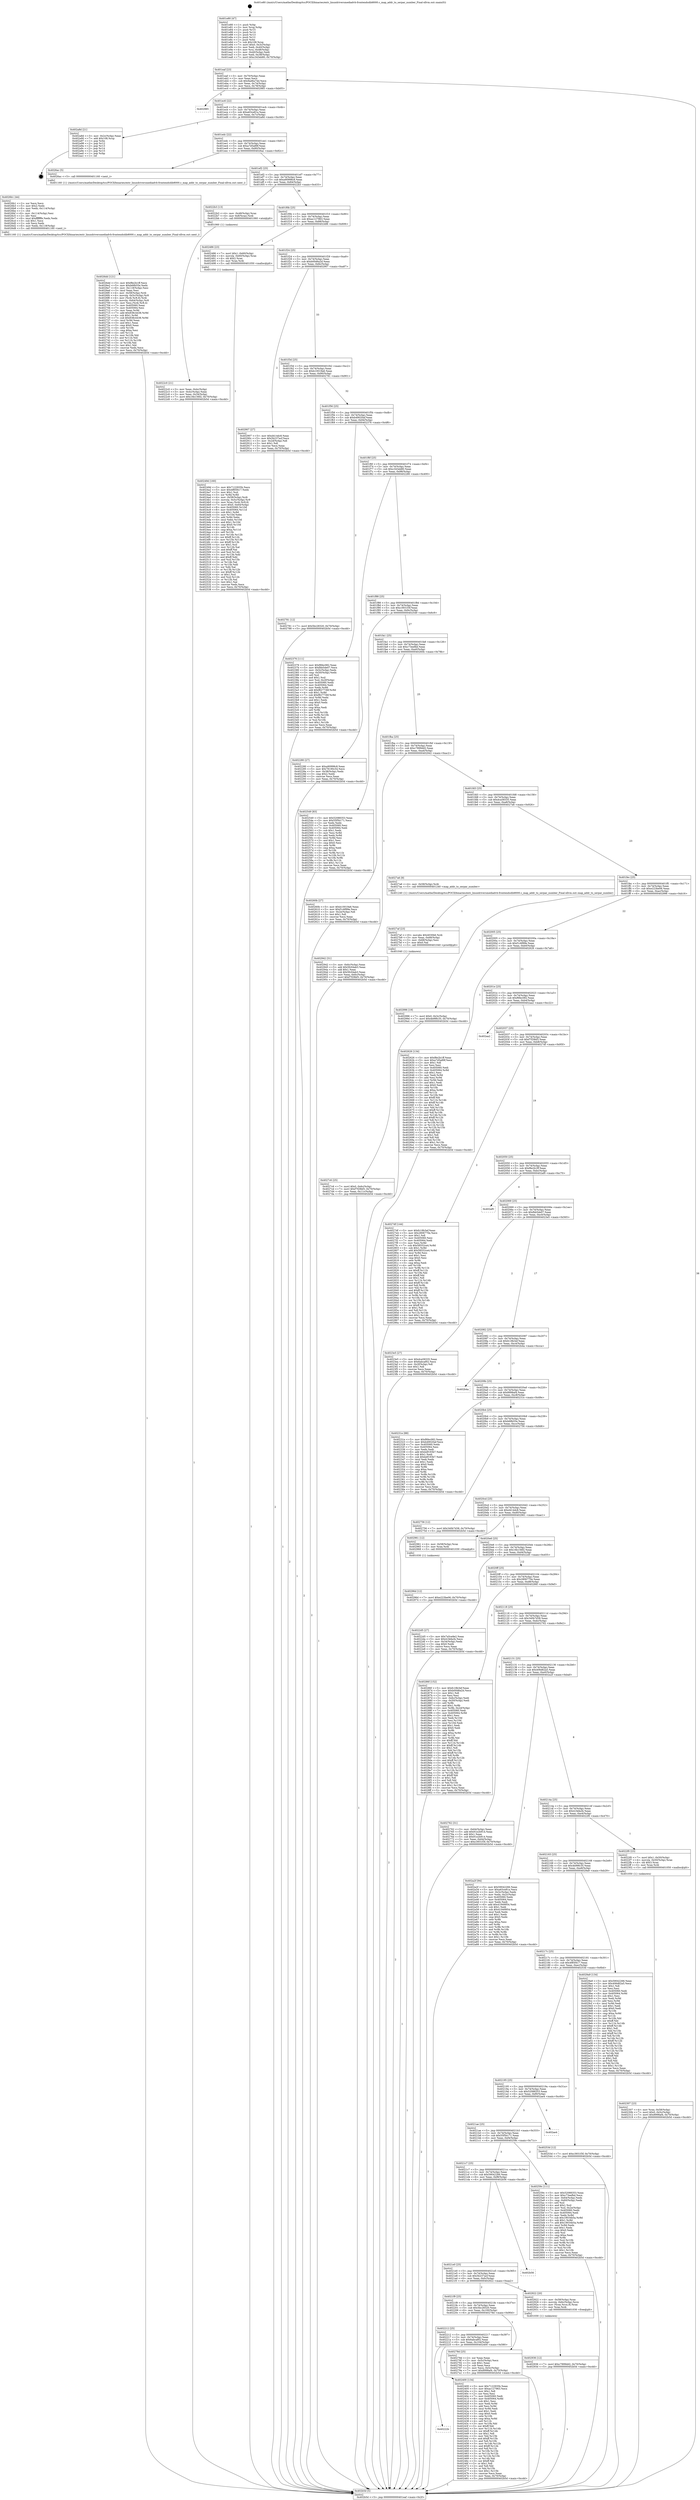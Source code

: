 digraph "0x401e80" {
  label = "0x401e80 (/mnt/c/Users/mathe/Desktop/tcc/POCII/binaries/extr_linuxdriversmediadvb-frontendsdib8000.c_map_addr_to_serpar_number_Final-ollvm.out::main(0))"
  labelloc = "t"
  node[shape=record]

  Entry [label="",width=0.3,height=0.3,shape=circle,fillcolor=black,style=filled]
  "0x401eaf" [label="{
     0x401eaf [23]\l
     | [instrs]\l
     &nbsp;&nbsp;0x401eaf \<+3\>: mov -0x70(%rbp),%eax\l
     &nbsp;&nbsp;0x401eb2 \<+2\>: mov %eax,%ecx\l
     &nbsp;&nbsp;0x401eb4 \<+6\>: sub $0x9ad6a74d,%ecx\l
     &nbsp;&nbsp;0x401eba \<+3\>: mov %eax,-0x74(%rbp)\l
     &nbsp;&nbsp;0x401ebd \<+3\>: mov %ecx,-0x78(%rbp)\l
     &nbsp;&nbsp;0x401ec0 \<+6\>: je 0000000000402985 \<main+0xb05\>\l
  }"]
  "0x402985" [label="{
     0x402985\l
  }", style=dashed]
  "0x401ec6" [label="{
     0x401ec6 [22]\l
     | [instrs]\l
     &nbsp;&nbsp;0x401ec6 \<+5\>: jmp 0000000000401ecb \<main+0x4b\>\l
     &nbsp;&nbsp;0x401ecb \<+3\>: mov -0x74(%rbp),%eax\l
     &nbsp;&nbsp;0x401ece \<+5\>: sub $0xa63ce81a,%eax\l
     &nbsp;&nbsp;0x401ed3 \<+3\>: mov %eax,-0x7c(%rbp)\l
     &nbsp;&nbsp;0x401ed6 \<+6\>: je 0000000000402a8d \<main+0xc0d\>\l
  }"]
  Exit [label="",width=0.3,height=0.3,shape=circle,fillcolor=black,style=filled,peripheries=2]
  "0x402a8d" [label="{
     0x402a8d [21]\l
     | [instrs]\l
     &nbsp;&nbsp;0x402a8d \<+3\>: mov -0x2c(%rbp),%eax\l
     &nbsp;&nbsp;0x402a90 \<+7\>: add $0x108,%rsp\l
     &nbsp;&nbsp;0x402a97 \<+1\>: pop %rbx\l
     &nbsp;&nbsp;0x402a98 \<+2\>: pop %r12\l
     &nbsp;&nbsp;0x402a9a \<+2\>: pop %r13\l
     &nbsp;&nbsp;0x402a9c \<+2\>: pop %r14\l
     &nbsp;&nbsp;0x402a9e \<+2\>: pop %r15\l
     &nbsp;&nbsp;0x402aa0 \<+1\>: pop %rbp\l
     &nbsp;&nbsp;0x402aa1 \<+1\>: ret\l
  }"]
  "0x401edc" [label="{
     0x401edc [22]\l
     | [instrs]\l
     &nbsp;&nbsp;0x401edc \<+5\>: jmp 0000000000401ee1 \<main+0x61\>\l
     &nbsp;&nbsp;0x401ee1 \<+3\>: mov -0x74(%rbp),%eax\l
     &nbsp;&nbsp;0x401ee4 \<+5\>: sub $0xa7d5a89f,%eax\l
     &nbsp;&nbsp;0x401ee9 \<+3\>: mov %eax,-0x80(%rbp)\l
     &nbsp;&nbsp;0x401eec \<+6\>: je 00000000004026ac \<main+0x82c\>\l
  }"]
  "0x40296d" [label="{
     0x40296d [12]\l
     | [instrs]\l
     &nbsp;&nbsp;0x40296d \<+7\>: movl $0xe223be06,-0x70(%rbp)\l
     &nbsp;&nbsp;0x402974 \<+5\>: jmp 0000000000402b5d \<main+0xcdd\>\l
  }"]
  "0x4026ac" [label="{
     0x4026ac [5]\l
     | [instrs]\l
     &nbsp;&nbsp;0x4026ac \<+5\>: call 0000000000401160 \<next_i\>\l
     | [calls]\l
     &nbsp;&nbsp;0x401160 \{1\} (/mnt/c/Users/mathe/Desktop/tcc/POCII/binaries/extr_linuxdriversmediadvb-frontendsdib8000.c_map_addr_to_serpar_number_Final-ollvm.out::next_i)\l
  }"]
  "0x401ef2" [label="{
     0x401ef2 [25]\l
     | [instrs]\l
     &nbsp;&nbsp;0x401ef2 \<+5\>: jmp 0000000000401ef7 \<main+0x77\>\l
     &nbsp;&nbsp;0x401ef7 \<+3\>: mov -0x74(%rbp),%eax\l
     &nbsp;&nbsp;0x401efa \<+5\>: sub $0xa90998c8,%eax\l
     &nbsp;&nbsp;0x401eff \<+6\>: mov %eax,-0x84(%rbp)\l
     &nbsp;&nbsp;0x401f05 \<+6\>: je 00000000004022b3 \<main+0x433\>\l
  }"]
  "0x402936" [label="{
     0x402936 [12]\l
     | [instrs]\l
     &nbsp;&nbsp;0x402936 \<+7\>: movl $0xc7899dd2,-0x70(%rbp)\l
     &nbsp;&nbsp;0x40293d \<+5\>: jmp 0000000000402b5d \<main+0xcdd\>\l
  }"]
  "0x4022b3" [label="{
     0x4022b3 [13]\l
     | [instrs]\l
     &nbsp;&nbsp;0x4022b3 \<+4\>: mov -0x48(%rbp),%rax\l
     &nbsp;&nbsp;0x4022b7 \<+4\>: mov 0x8(%rax),%rdi\l
     &nbsp;&nbsp;0x4022bb \<+5\>: call 0000000000401060 \<atoi@plt\>\l
     | [calls]\l
     &nbsp;&nbsp;0x401060 \{1\} (unknown)\l
  }"]
  "0x401f0b" [label="{
     0x401f0b [25]\l
     | [instrs]\l
     &nbsp;&nbsp;0x401f0b \<+5\>: jmp 0000000000401f10 \<main+0x90\>\l
     &nbsp;&nbsp;0x401f10 \<+3\>: mov -0x74(%rbp),%eax\l
     &nbsp;&nbsp;0x401f13 \<+5\>: sub $0xac127963,%eax\l
     &nbsp;&nbsp;0x401f18 \<+6\>: mov %eax,-0x88(%rbp)\l
     &nbsp;&nbsp;0x401f1e \<+6\>: je 0000000000402486 \<main+0x606\>\l
  }"]
  "0x4027c6" [label="{
     0x4027c6 [25]\l
     | [instrs]\l
     &nbsp;&nbsp;0x4027c6 \<+7\>: movl $0x0,-0x6c(%rbp)\l
     &nbsp;&nbsp;0x4027cd \<+7\>: movl $0xf7f29bf3,-0x70(%rbp)\l
     &nbsp;&nbsp;0x4027d4 \<+6\>: mov %eax,-0x11c(%rbp)\l
     &nbsp;&nbsp;0x4027da \<+5\>: jmp 0000000000402b5d \<main+0xcdd\>\l
  }"]
  "0x402486" [label="{
     0x402486 [23]\l
     | [instrs]\l
     &nbsp;&nbsp;0x402486 \<+7\>: movl $0x1,-0x60(%rbp)\l
     &nbsp;&nbsp;0x40248d \<+4\>: movslq -0x60(%rbp),%rax\l
     &nbsp;&nbsp;0x402491 \<+4\>: shl $0x2,%rax\l
     &nbsp;&nbsp;0x402495 \<+3\>: mov %rax,%rdi\l
     &nbsp;&nbsp;0x402498 \<+5\>: call 0000000000401050 \<malloc@plt\>\l
     | [calls]\l
     &nbsp;&nbsp;0x401050 \{1\} (unknown)\l
  }"]
  "0x401f24" [label="{
     0x401f24 [25]\l
     | [instrs]\l
     &nbsp;&nbsp;0x401f24 \<+5\>: jmp 0000000000401f29 \<main+0xa9\>\l
     &nbsp;&nbsp;0x401f29 \<+3\>: mov -0x74(%rbp),%eax\l
     &nbsp;&nbsp;0x401f2c \<+5\>: sub $0xb00d6a2d,%eax\l
     &nbsp;&nbsp;0x401f31 \<+6\>: mov %eax,-0x8c(%rbp)\l
     &nbsp;&nbsp;0x401f37 \<+6\>: je 0000000000402907 \<main+0xa87\>\l
  }"]
  "0x4027af" [label="{
     0x4027af [23]\l
     | [instrs]\l
     &nbsp;&nbsp;0x4027af \<+10\>: movabs $0x4030b6,%rdi\l
     &nbsp;&nbsp;0x4027b9 \<+3\>: mov %eax,-0x68(%rbp)\l
     &nbsp;&nbsp;0x4027bc \<+3\>: mov -0x68(%rbp),%esi\l
     &nbsp;&nbsp;0x4027bf \<+2\>: mov $0x0,%al\l
     &nbsp;&nbsp;0x4027c1 \<+5\>: call 0000000000401040 \<printf@plt\>\l
     | [calls]\l
     &nbsp;&nbsp;0x401040 \{1\} (unknown)\l
  }"]
  "0x402907" [label="{
     0x402907 [27]\l
     | [instrs]\l
     &nbsp;&nbsp;0x402907 \<+5\>: mov $0xd414dc8,%eax\l
     &nbsp;&nbsp;0x40290c \<+5\>: mov $0x5b237acf,%ecx\l
     &nbsp;&nbsp;0x402911 \<+3\>: mov -0x2d(%rbp),%dl\l
     &nbsp;&nbsp;0x402914 \<+3\>: test $0x1,%dl\l
     &nbsp;&nbsp;0x402917 \<+3\>: cmovne %ecx,%eax\l
     &nbsp;&nbsp;0x40291a \<+3\>: mov %eax,-0x70(%rbp)\l
     &nbsp;&nbsp;0x40291d \<+5\>: jmp 0000000000402b5d \<main+0xcdd\>\l
  }"]
  "0x401f3d" [label="{
     0x401f3d [25]\l
     | [instrs]\l
     &nbsp;&nbsp;0x401f3d \<+5\>: jmp 0000000000401f42 \<main+0xc2\>\l
     &nbsp;&nbsp;0x401f42 \<+3\>: mov -0x74(%rbp),%eax\l
     &nbsp;&nbsp;0x401f45 \<+5\>: sub $0xb10019a6,%eax\l
     &nbsp;&nbsp;0x401f4a \<+6\>: mov %eax,-0x90(%rbp)\l
     &nbsp;&nbsp;0x401f50 \<+6\>: je 0000000000402781 \<main+0x901\>\l
  }"]
  "0x4026dd" [label="{
     0x4026dd [121]\l
     | [instrs]\l
     &nbsp;&nbsp;0x4026dd \<+5\>: mov $0xf8e2b1ff,%ecx\l
     &nbsp;&nbsp;0x4026e2 \<+5\>: mov $0xb68b55e,%edx\l
     &nbsp;&nbsp;0x4026e7 \<+6\>: mov -0x118(%rbp),%esi\l
     &nbsp;&nbsp;0x4026ed \<+3\>: imul %eax,%esi\l
     &nbsp;&nbsp;0x4026f0 \<+4\>: mov -0x58(%rbp),%rdi\l
     &nbsp;&nbsp;0x4026f4 \<+4\>: movslq -0x5c(%rbp),%r8\l
     &nbsp;&nbsp;0x4026f8 \<+4\>: mov (%rdi,%r8,8),%rdi\l
     &nbsp;&nbsp;0x4026fc \<+4\>: movslq -0x64(%rbp),%r8\l
     &nbsp;&nbsp;0x402700 \<+4\>: mov %esi,(%rdi,%r8,4)\l
     &nbsp;&nbsp;0x402704 \<+7\>: mov 0x405060,%eax\l
     &nbsp;&nbsp;0x40270b \<+7\>: mov 0x405064,%esi\l
     &nbsp;&nbsp;0x402712 \<+3\>: mov %eax,%r9d\l
     &nbsp;&nbsp;0x402715 \<+7\>: add $0x838c4438,%r9d\l
     &nbsp;&nbsp;0x40271c \<+4\>: sub $0x1,%r9d\l
     &nbsp;&nbsp;0x402720 \<+7\>: sub $0x838c4438,%r9d\l
     &nbsp;&nbsp;0x402727 \<+4\>: imul %r9d,%eax\l
     &nbsp;&nbsp;0x40272b \<+3\>: and $0x1,%eax\l
     &nbsp;&nbsp;0x40272e \<+3\>: cmp $0x0,%eax\l
     &nbsp;&nbsp;0x402731 \<+4\>: sete %r10b\l
     &nbsp;&nbsp;0x402735 \<+3\>: cmp $0xa,%esi\l
     &nbsp;&nbsp;0x402738 \<+4\>: setl %r11b\l
     &nbsp;&nbsp;0x40273c \<+3\>: mov %r10b,%bl\l
     &nbsp;&nbsp;0x40273f \<+3\>: and %r11b,%bl\l
     &nbsp;&nbsp;0x402742 \<+3\>: xor %r11b,%r10b\l
     &nbsp;&nbsp;0x402745 \<+3\>: or %r10b,%bl\l
     &nbsp;&nbsp;0x402748 \<+3\>: test $0x1,%bl\l
     &nbsp;&nbsp;0x40274b \<+3\>: cmovne %edx,%ecx\l
     &nbsp;&nbsp;0x40274e \<+3\>: mov %ecx,-0x70(%rbp)\l
     &nbsp;&nbsp;0x402751 \<+5\>: jmp 0000000000402b5d \<main+0xcdd\>\l
  }"]
  "0x402781" [label="{
     0x402781 [12]\l
     | [instrs]\l
     &nbsp;&nbsp;0x402781 \<+7\>: movl $0x5bc28320,-0x70(%rbp)\l
     &nbsp;&nbsp;0x402788 \<+5\>: jmp 0000000000402b5d \<main+0xcdd\>\l
  }"]
  "0x401f56" [label="{
     0x401f56 [25]\l
     | [instrs]\l
     &nbsp;&nbsp;0x401f56 \<+5\>: jmp 0000000000401f5b \<main+0xdb\>\l
     &nbsp;&nbsp;0x401f5b \<+3\>: mov -0x74(%rbp),%eax\l
     &nbsp;&nbsp;0x401f5e \<+5\>: sub $0xb49020af,%eax\l
     &nbsp;&nbsp;0x401f63 \<+6\>: mov %eax,-0x94(%rbp)\l
     &nbsp;&nbsp;0x401f69 \<+6\>: je 0000000000402376 \<main+0x4f6\>\l
  }"]
  "0x4026b1" [label="{
     0x4026b1 [44]\l
     | [instrs]\l
     &nbsp;&nbsp;0x4026b1 \<+2\>: xor %ecx,%ecx\l
     &nbsp;&nbsp;0x4026b3 \<+5\>: mov $0x2,%edx\l
     &nbsp;&nbsp;0x4026b8 \<+6\>: mov %edx,-0x114(%rbp)\l
     &nbsp;&nbsp;0x4026be \<+1\>: cltd\l
     &nbsp;&nbsp;0x4026bf \<+6\>: mov -0x114(%rbp),%esi\l
     &nbsp;&nbsp;0x4026c5 \<+2\>: idiv %esi\l
     &nbsp;&nbsp;0x4026c7 \<+6\>: imul $0xfffffffe,%edx,%edx\l
     &nbsp;&nbsp;0x4026cd \<+3\>: sub $0x1,%ecx\l
     &nbsp;&nbsp;0x4026d0 \<+2\>: sub %ecx,%edx\l
     &nbsp;&nbsp;0x4026d2 \<+6\>: mov %edx,-0x118(%rbp)\l
     &nbsp;&nbsp;0x4026d8 \<+5\>: call 0000000000401160 \<next_i\>\l
     | [calls]\l
     &nbsp;&nbsp;0x401160 \{1\} (/mnt/c/Users/mathe/Desktop/tcc/POCII/binaries/extr_linuxdriversmediadvb-frontendsdib8000.c_map_addr_to_serpar_number_Final-ollvm.out::next_i)\l
  }"]
  "0x402376" [label="{
     0x402376 [111]\l
     | [instrs]\l
     &nbsp;&nbsp;0x402376 \<+5\>: mov $0xf6fec082,%eax\l
     &nbsp;&nbsp;0x40237b \<+5\>: mov $0xfbb5de07,%ecx\l
     &nbsp;&nbsp;0x402380 \<+3\>: mov -0x5c(%rbp),%edx\l
     &nbsp;&nbsp;0x402383 \<+3\>: cmp -0x50(%rbp),%edx\l
     &nbsp;&nbsp;0x402386 \<+4\>: setl %sil\l
     &nbsp;&nbsp;0x40238a \<+4\>: and $0x1,%sil\l
     &nbsp;&nbsp;0x40238e \<+4\>: mov %sil,-0x2f(%rbp)\l
     &nbsp;&nbsp;0x402392 \<+7\>: mov 0x405060,%edx\l
     &nbsp;&nbsp;0x402399 \<+7\>: mov 0x405064,%edi\l
     &nbsp;&nbsp;0x4023a0 \<+3\>: mov %edx,%r8d\l
     &nbsp;&nbsp;0x4023a3 \<+7\>: add $0xf827736f,%r8d\l
     &nbsp;&nbsp;0x4023aa \<+4\>: sub $0x1,%r8d\l
     &nbsp;&nbsp;0x4023ae \<+7\>: sub $0xf827736f,%r8d\l
     &nbsp;&nbsp;0x4023b5 \<+4\>: imul %r8d,%edx\l
     &nbsp;&nbsp;0x4023b9 \<+3\>: and $0x1,%edx\l
     &nbsp;&nbsp;0x4023bc \<+3\>: cmp $0x0,%edx\l
     &nbsp;&nbsp;0x4023bf \<+4\>: sete %sil\l
     &nbsp;&nbsp;0x4023c3 \<+3\>: cmp $0xa,%edi\l
     &nbsp;&nbsp;0x4023c6 \<+4\>: setl %r9b\l
     &nbsp;&nbsp;0x4023ca \<+3\>: mov %sil,%r10b\l
     &nbsp;&nbsp;0x4023cd \<+3\>: and %r9b,%r10b\l
     &nbsp;&nbsp;0x4023d0 \<+3\>: xor %r9b,%sil\l
     &nbsp;&nbsp;0x4023d3 \<+3\>: or %sil,%r10b\l
     &nbsp;&nbsp;0x4023d6 \<+4\>: test $0x1,%r10b\l
     &nbsp;&nbsp;0x4023da \<+3\>: cmovne %ecx,%eax\l
     &nbsp;&nbsp;0x4023dd \<+3\>: mov %eax,-0x70(%rbp)\l
     &nbsp;&nbsp;0x4023e0 \<+5\>: jmp 0000000000402b5d \<main+0xcdd\>\l
  }"]
  "0x401f6f" [label="{
     0x401f6f [25]\l
     | [instrs]\l
     &nbsp;&nbsp;0x401f6f \<+5\>: jmp 0000000000401f74 \<main+0xf4\>\l
     &nbsp;&nbsp;0x401f74 \<+3\>: mov -0x74(%rbp),%eax\l
     &nbsp;&nbsp;0x401f77 \<+5\>: sub $0xc343eb80,%eax\l
     &nbsp;&nbsp;0x401f7c \<+6\>: mov %eax,-0x98(%rbp)\l
     &nbsp;&nbsp;0x401f82 \<+6\>: je 0000000000402280 \<main+0x400\>\l
  }"]
  "0x40249d" [label="{
     0x40249d [160]\l
     | [instrs]\l
     &nbsp;&nbsp;0x40249d \<+5\>: mov $0x7122935b,%ecx\l
     &nbsp;&nbsp;0x4024a2 \<+5\>: mov $0x4f85f417,%edx\l
     &nbsp;&nbsp;0x4024a7 \<+3\>: mov $0x1,%sil\l
     &nbsp;&nbsp;0x4024aa \<+3\>: xor %r8d,%r8d\l
     &nbsp;&nbsp;0x4024ad \<+4\>: mov -0x58(%rbp),%rdi\l
     &nbsp;&nbsp;0x4024b1 \<+4\>: movslq -0x5c(%rbp),%r9\l
     &nbsp;&nbsp;0x4024b5 \<+4\>: mov %rax,(%rdi,%r9,8)\l
     &nbsp;&nbsp;0x4024b9 \<+7\>: movl $0x0,-0x64(%rbp)\l
     &nbsp;&nbsp;0x4024c0 \<+8\>: mov 0x405060,%r10d\l
     &nbsp;&nbsp;0x4024c8 \<+8\>: mov 0x405064,%r11d\l
     &nbsp;&nbsp;0x4024d0 \<+4\>: sub $0x1,%r8d\l
     &nbsp;&nbsp;0x4024d4 \<+3\>: mov %r10d,%ebx\l
     &nbsp;&nbsp;0x4024d7 \<+3\>: add %r8d,%ebx\l
     &nbsp;&nbsp;0x4024da \<+4\>: imul %ebx,%r10d\l
     &nbsp;&nbsp;0x4024de \<+4\>: and $0x1,%r10d\l
     &nbsp;&nbsp;0x4024e2 \<+4\>: cmp $0x0,%r10d\l
     &nbsp;&nbsp;0x4024e6 \<+4\>: sete %r14b\l
     &nbsp;&nbsp;0x4024ea \<+4\>: cmp $0xa,%r11d\l
     &nbsp;&nbsp;0x4024ee \<+4\>: setl %r15b\l
     &nbsp;&nbsp;0x4024f2 \<+3\>: mov %r14b,%r12b\l
     &nbsp;&nbsp;0x4024f5 \<+4\>: xor $0xff,%r12b\l
     &nbsp;&nbsp;0x4024f9 \<+3\>: mov %r15b,%r13b\l
     &nbsp;&nbsp;0x4024fc \<+4\>: xor $0xff,%r13b\l
     &nbsp;&nbsp;0x402500 \<+4\>: xor $0x1,%sil\l
     &nbsp;&nbsp;0x402504 \<+3\>: mov %r12b,%al\l
     &nbsp;&nbsp;0x402507 \<+2\>: and $0xff,%al\l
     &nbsp;&nbsp;0x402509 \<+3\>: and %sil,%r14b\l
     &nbsp;&nbsp;0x40250c \<+3\>: mov %r13b,%dil\l
     &nbsp;&nbsp;0x40250f \<+4\>: and $0xff,%dil\l
     &nbsp;&nbsp;0x402513 \<+3\>: and %sil,%r15b\l
     &nbsp;&nbsp;0x402516 \<+3\>: or %r14b,%al\l
     &nbsp;&nbsp;0x402519 \<+3\>: or %r15b,%dil\l
     &nbsp;&nbsp;0x40251c \<+3\>: xor %dil,%al\l
     &nbsp;&nbsp;0x40251f \<+3\>: or %r13b,%r12b\l
     &nbsp;&nbsp;0x402522 \<+4\>: xor $0xff,%r12b\l
     &nbsp;&nbsp;0x402526 \<+4\>: or $0x1,%sil\l
     &nbsp;&nbsp;0x40252a \<+3\>: and %sil,%r12b\l
     &nbsp;&nbsp;0x40252d \<+3\>: or %r12b,%al\l
     &nbsp;&nbsp;0x402530 \<+2\>: test $0x1,%al\l
     &nbsp;&nbsp;0x402532 \<+3\>: cmovne %edx,%ecx\l
     &nbsp;&nbsp;0x402535 \<+3\>: mov %ecx,-0x70(%rbp)\l
     &nbsp;&nbsp;0x402538 \<+5\>: jmp 0000000000402b5d \<main+0xcdd\>\l
  }"]
  "0x402280" [label="{
     0x402280 [27]\l
     | [instrs]\l
     &nbsp;&nbsp;0x402280 \<+5\>: mov $0xa90998c8,%eax\l
     &nbsp;&nbsp;0x402285 \<+5\>: mov $0x78190c54,%ecx\l
     &nbsp;&nbsp;0x40228a \<+3\>: mov -0x38(%rbp),%edx\l
     &nbsp;&nbsp;0x40228d \<+3\>: cmp $0x2,%edx\l
     &nbsp;&nbsp;0x402290 \<+3\>: cmovne %ecx,%eax\l
     &nbsp;&nbsp;0x402293 \<+3\>: mov %eax,-0x70(%rbp)\l
     &nbsp;&nbsp;0x402296 \<+5\>: jmp 0000000000402b5d \<main+0xcdd\>\l
  }"]
  "0x401f88" [label="{
     0x401f88 [25]\l
     | [instrs]\l
     &nbsp;&nbsp;0x401f88 \<+5\>: jmp 0000000000401f8d \<main+0x10d\>\l
     &nbsp;&nbsp;0x401f8d \<+3\>: mov -0x74(%rbp),%eax\l
     &nbsp;&nbsp;0x401f90 \<+5\>: sub $0xc3931f3f,%eax\l
     &nbsp;&nbsp;0x401f95 \<+6\>: mov %eax,-0x9c(%rbp)\l
     &nbsp;&nbsp;0x401f9b \<+6\>: je 0000000000402549 \<main+0x6c9\>\l
  }"]
  "0x402b5d" [label="{
     0x402b5d [5]\l
     | [instrs]\l
     &nbsp;&nbsp;0x402b5d \<+5\>: jmp 0000000000401eaf \<main+0x2f\>\l
  }"]
  "0x401e80" [label="{
     0x401e80 [47]\l
     | [instrs]\l
     &nbsp;&nbsp;0x401e80 \<+1\>: push %rbp\l
     &nbsp;&nbsp;0x401e81 \<+3\>: mov %rsp,%rbp\l
     &nbsp;&nbsp;0x401e84 \<+2\>: push %r15\l
     &nbsp;&nbsp;0x401e86 \<+2\>: push %r14\l
     &nbsp;&nbsp;0x401e88 \<+2\>: push %r13\l
     &nbsp;&nbsp;0x401e8a \<+2\>: push %r12\l
     &nbsp;&nbsp;0x401e8c \<+1\>: push %rbx\l
     &nbsp;&nbsp;0x401e8d \<+7\>: sub $0x108,%rsp\l
     &nbsp;&nbsp;0x401e94 \<+7\>: movl $0x0,-0x3c(%rbp)\l
     &nbsp;&nbsp;0x401e9b \<+3\>: mov %edi,-0x40(%rbp)\l
     &nbsp;&nbsp;0x401e9e \<+4\>: mov %rsi,-0x48(%rbp)\l
     &nbsp;&nbsp;0x401ea2 \<+3\>: mov -0x40(%rbp),%edi\l
     &nbsp;&nbsp;0x401ea5 \<+3\>: mov %edi,-0x38(%rbp)\l
     &nbsp;&nbsp;0x401ea8 \<+7\>: movl $0xc343eb80,-0x70(%rbp)\l
  }"]
  "0x4022c0" [label="{
     0x4022c0 [21]\l
     | [instrs]\l
     &nbsp;&nbsp;0x4022c0 \<+3\>: mov %eax,-0x4c(%rbp)\l
     &nbsp;&nbsp;0x4022c3 \<+3\>: mov -0x4c(%rbp),%eax\l
     &nbsp;&nbsp;0x4022c6 \<+3\>: mov %eax,-0x34(%rbp)\l
     &nbsp;&nbsp;0x4022c9 \<+7\>: movl $0x16b156f2,-0x70(%rbp)\l
     &nbsp;&nbsp;0x4022d0 \<+5\>: jmp 0000000000402b5d \<main+0xcdd\>\l
  }"]
  "0x40222b" [label="{
     0x40222b\l
  }", style=dashed]
  "0x402549" [label="{
     0x402549 [83]\l
     | [instrs]\l
     &nbsp;&nbsp;0x402549 \<+5\>: mov $0x52088353,%eax\l
     &nbsp;&nbsp;0x40254e \<+5\>: mov $0x55f5b171,%ecx\l
     &nbsp;&nbsp;0x402553 \<+2\>: xor %edx,%edx\l
     &nbsp;&nbsp;0x402555 \<+7\>: mov 0x405060,%esi\l
     &nbsp;&nbsp;0x40255c \<+7\>: mov 0x405064,%edi\l
     &nbsp;&nbsp;0x402563 \<+3\>: sub $0x1,%edx\l
     &nbsp;&nbsp;0x402566 \<+3\>: mov %esi,%r8d\l
     &nbsp;&nbsp;0x402569 \<+3\>: add %edx,%r8d\l
     &nbsp;&nbsp;0x40256c \<+4\>: imul %r8d,%esi\l
     &nbsp;&nbsp;0x402570 \<+3\>: and $0x1,%esi\l
     &nbsp;&nbsp;0x402573 \<+3\>: cmp $0x0,%esi\l
     &nbsp;&nbsp;0x402576 \<+4\>: sete %r9b\l
     &nbsp;&nbsp;0x40257a \<+3\>: cmp $0xa,%edi\l
     &nbsp;&nbsp;0x40257d \<+4\>: setl %r10b\l
     &nbsp;&nbsp;0x402581 \<+3\>: mov %r9b,%r11b\l
     &nbsp;&nbsp;0x402584 \<+3\>: and %r10b,%r11b\l
     &nbsp;&nbsp;0x402587 \<+3\>: xor %r10b,%r9b\l
     &nbsp;&nbsp;0x40258a \<+3\>: or %r9b,%r11b\l
     &nbsp;&nbsp;0x40258d \<+4\>: test $0x1,%r11b\l
     &nbsp;&nbsp;0x402591 \<+3\>: cmovne %ecx,%eax\l
     &nbsp;&nbsp;0x402594 \<+3\>: mov %eax,-0x70(%rbp)\l
     &nbsp;&nbsp;0x402597 \<+5\>: jmp 0000000000402b5d \<main+0xcdd\>\l
  }"]
  "0x401fa1" [label="{
     0x401fa1 [25]\l
     | [instrs]\l
     &nbsp;&nbsp;0x401fa1 \<+5\>: jmp 0000000000401fa6 \<main+0x126\>\l
     &nbsp;&nbsp;0x401fa6 \<+3\>: mov -0x74(%rbp),%eax\l
     &nbsp;&nbsp;0x401fa9 \<+5\>: sub $0xc73eefbd,%eax\l
     &nbsp;&nbsp;0x401fae \<+6\>: mov %eax,-0xa0(%rbp)\l
     &nbsp;&nbsp;0x401fb4 \<+6\>: je 000000000040260b \<main+0x78b\>\l
  }"]
  "0x402400" [label="{
     0x402400 [134]\l
     | [instrs]\l
     &nbsp;&nbsp;0x402400 \<+5\>: mov $0x7122935b,%eax\l
     &nbsp;&nbsp;0x402405 \<+5\>: mov $0xac127963,%ecx\l
     &nbsp;&nbsp;0x40240a \<+2\>: mov $0x1,%dl\l
     &nbsp;&nbsp;0x40240c \<+2\>: xor %esi,%esi\l
     &nbsp;&nbsp;0x40240e \<+7\>: mov 0x405060,%edi\l
     &nbsp;&nbsp;0x402415 \<+8\>: mov 0x405064,%r8d\l
     &nbsp;&nbsp;0x40241d \<+3\>: sub $0x1,%esi\l
     &nbsp;&nbsp;0x402420 \<+3\>: mov %edi,%r9d\l
     &nbsp;&nbsp;0x402423 \<+3\>: add %esi,%r9d\l
     &nbsp;&nbsp;0x402426 \<+4\>: imul %r9d,%edi\l
     &nbsp;&nbsp;0x40242a \<+3\>: and $0x1,%edi\l
     &nbsp;&nbsp;0x40242d \<+3\>: cmp $0x0,%edi\l
     &nbsp;&nbsp;0x402430 \<+4\>: sete %r10b\l
     &nbsp;&nbsp;0x402434 \<+4\>: cmp $0xa,%r8d\l
     &nbsp;&nbsp;0x402438 \<+4\>: setl %r11b\l
     &nbsp;&nbsp;0x40243c \<+3\>: mov %r10b,%bl\l
     &nbsp;&nbsp;0x40243f \<+3\>: xor $0xff,%bl\l
     &nbsp;&nbsp;0x402442 \<+3\>: mov %r11b,%r14b\l
     &nbsp;&nbsp;0x402445 \<+4\>: xor $0xff,%r14b\l
     &nbsp;&nbsp;0x402449 \<+3\>: xor $0x1,%dl\l
     &nbsp;&nbsp;0x40244c \<+3\>: mov %bl,%r15b\l
     &nbsp;&nbsp;0x40244f \<+4\>: and $0xff,%r15b\l
     &nbsp;&nbsp;0x402453 \<+3\>: and %dl,%r10b\l
     &nbsp;&nbsp;0x402456 \<+3\>: mov %r14b,%r12b\l
     &nbsp;&nbsp;0x402459 \<+4\>: and $0xff,%r12b\l
     &nbsp;&nbsp;0x40245d \<+3\>: and %dl,%r11b\l
     &nbsp;&nbsp;0x402460 \<+3\>: or %r10b,%r15b\l
     &nbsp;&nbsp;0x402463 \<+3\>: or %r11b,%r12b\l
     &nbsp;&nbsp;0x402466 \<+3\>: xor %r12b,%r15b\l
     &nbsp;&nbsp;0x402469 \<+3\>: or %r14b,%bl\l
     &nbsp;&nbsp;0x40246c \<+3\>: xor $0xff,%bl\l
     &nbsp;&nbsp;0x40246f \<+3\>: or $0x1,%dl\l
     &nbsp;&nbsp;0x402472 \<+2\>: and %dl,%bl\l
     &nbsp;&nbsp;0x402474 \<+3\>: or %bl,%r15b\l
     &nbsp;&nbsp;0x402477 \<+4\>: test $0x1,%r15b\l
     &nbsp;&nbsp;0x40247b \<+3\>: cmovne %ecx,%eax\l
     &nbsp;&nbsp;0x40247e \<+3\>: mov %eax,-0x70(%rbp)\l
     &nbsp;&nbsp;0x402481 \<+5\>: jmp 0000000000402b5d \<main+0xcdd\>\l
  }"]
  "0x40260b" [label="{
     0x40260b [27]\l
     | [instrs]\l
     &nbsp;&nbsp;0x40260b \<+5\>: mov $0xb10019a6,%eax\l
     &nbsp;&nbsp;0x402610 \<+5\>: mov $0xf1c6f99e,%ecx\l
     &nbsp;&nbsp;0x402615 \<+3\>: mov -0x2e(%rbp),%dl\l
     &nbsp;&nbsp;0x402618 \<+3\>: test $0x1,%dl\l
     &nbsp;&nbsp;0x40261b \<+3\>: cmovne %ecx,%eax\l
     &nbsp;&nbsp;0x40261e \<+3\>: mov %eax,-0x70(%rbp)\l
     &nbsp;&nbsp;0x402621 \<+5\>: jmp 0000000000402b5d \<main+0xcdd\>\l
  }"]
  "0x401fba" [label="{
     0x401fba [25]\l
     | [instrs]\l
     &nbsp;&nbsp;0x401fba \<+5\>: jmp 0000000000401fbf \<main+0x13f\>\l
     &nbsp;&nbsp;0x401fbf \<+3\>: mov -0x74(%rbp),%eax\l
     &nbsp;&nbsp;0x401fc2 \<+5\>: sub $0xc7899dd2,%eax\l
     &nbsp;&nbsp;0x401fc7 \<+6\>: mov %eax,-0xa4(%rbp)\l
     &nbsp;&nbsp;0x401fcd \<+6\>: je 0000000000402942 \<main+0xac2\>\l
  }"]
  "0x402212" [label="{
     0x402212 [25]\l
     | [instrs]\l
     &nbsp;&nbsp;0x402212 \<+5\>: jmp 0000000000402217 \<main+0x397\>\l
     &nbsp;&nbsp;0x402217 \<+3\>: mov -0x74(%rbp),%eax\l
     &nbsp;&nbsp;0x40221a \<+5\>: sub $0x6abcaf02,%eax\l
     &nbsp;&nbsp;0x40221f \<+6\>: mov %eax,-0x104(%rbp)\l
     &nbsp;&nbsp;0x402225 \<+6\>: je 0000000000402400 \<main+0x580\>\l
  }"]
  "0x402942" [label="{
     0x402942 [31]\l
     | [instrs]\l
     &nbsp;&nbsp;0x402942 \<+3\>: mov -0x6c(%rbp),%eax\l
     &nbsp;&nbsp;0x402945 \<+5\>: add $0x5fc04ab3,%eax\l
     &nbsp;&nbsp;0x40294a \<+3\>: add $0x1,%eax\l
     &nbsp;&nbsp;0x40294d \<+5\>: sub $0x5fc04ab3,%eax\l
     &nbsp;&nbsp;0x402952 \<+3\>: mov %eax,-0x6c(%rbp)\l
     &nbsp;&nbsp;0x402955 \<+7\>: movl $0xf7f29bf3,-0x70(%rbp)\l
     &nbsp;&nbsp;0x40295c \<+5\>: jmp 0000000000402b5d \<main+0xcdd\>\l
  }"]
  "0x401fd3" [label="{
     0x401fd3 [25]\l
     | [instrs]\l
     &nbsp;&nbsp;0x401fd3 \<+5\>: jmp 0000000000401fd8 \<main+0x158\>\l
     &nbsp;&nbsp;0x401fd8 \<+3\>: mov -0x74(%rbp),%eax\l
     &nbsp;&nbsp;0x401fdb \<+5\>: sub $0xdca58335,%eax\l
     &nbsp;&nbsp;0x401fe0 \<+6\>: mov %eax,-0xa8(%rbp)\l
     &nbsp;&nbsp;0x401fe6 \<+6\>: je 00000000004027a6 \<main+0x926\>\l
  }"]
  "0x40278d" [label="{
     0x40278d [25]\l
     | [instrs]\l
     &nbsp;&nbsp;0x40278d \<+2\>: xor %eax,%eax\l
     &nbsp;&nbsp;0x40278f \<+3\>: mov -0x5c(%rbp),%ecx\l
     &nbsp;&nbsp;0x402792 \<+3\>: sub $0x1,%eax\l
     &nbsp;&nbsp;0x402795 \<+2\>: sub %eax,%ecx\l
     &nbsp;&nbsp;0x402797 \<+3\>: mov %ecx,-0x5c(%rbp)\l
     &nbsp;&nbsp;0x40279a \<+7\>: movl $0x8998af4,-0x70(%rbp)\l
     &nbsp;&nbsp;0x4027a1 \<+5\>: jmp 0000000000402b5d \<main+0xcdd\>\l
  }"]
  "0x4027a6" [label="{
     0x4027a6 [9]\l
     | [instrs]\l
     &nbsp;&nbsp;0x4027a6 \<+4\>: mov -0x58(%rbp),%rdi\l
     &nbsp;&nbsp;0x4027aa \<+5\>: call 0000000000401240 \<map_addr_to_serpar_number\>\l
     | [calls]\l
     &nbsp;&nbsp;0x401240 \{1\} (/mnt/c/Users/mathe/Desktop/tcc/POCII/binaries/extr_linuxdriversmediadvb-frontendsdib8000.c_map_addr_to_serpar_number_Final-ollvm.out::map_addr_to_serpar_number)\l
  }"]
  "0x401fec" [label="{
     0x401fec [25]\l
     | [instrs]\l
     &nbsp;&nbsp;0x401fec \<+5\>: jmp 0000000000401ff1 \<main+0x171\>\l
     &nbsp;&nbsp;0x401ff1 \<+3\>: mov -0x74(%rbp),%eax\l
     &nbsp;&nbsp;0x401ff4 \<+5\>: sub $0xe223be06,%eax\l
     &nbsp;&nbsp;0x401ff9 \<+6\>: mov %eax,-0xac(%rbp)\l
     &nbsp;&nbsp;0x401fff \<+6\>: je 0000000000402996 \<main+0xb16\>\l
  }"]
  "0x4021f9" [label="{
     0x4021f9 [25]\l
     | [instrs]\l
     &nbsp;&nbsp;0x4021f9 \<+5\>: jmp 00000000004021fe \<main+0x37e\>\l
     &nbsp;&nbsp;0x4021fe \<+3\>: mov -0x74(%rbp),%eax\l
     &nbsp;&nbsp;0x402201 \<+5\>: sub $0x5bc28320,%eax\l
     &nbsp;&nbsp;0x402206 \<+6\>: mov %eax,-0x100(%rbp)\l
     &nbsp;&nbsp;0x40220c \<+6\>: je 000000000040278d \<main+0x90d\>\l
  }"]
  "0x402996" [label="{
     0x402996 [19]\l
     | [instrs]\l
     &nbsp;&nbsp;0x402996 \<+7\>: movl $0x0,-0x3c(%rbp)\l
     &nbsp;&nbsp;0x40299d \<+7\>: movl $0x4b99fc35,-0x70(%rbp)\l
     &nbsp;&nbsp;0x4029a4 \<+5\>: jmp 0000000000402b5d \<main+0xcdd\>\l
  }"]
  "0x402005" [label="{
     0x402005 [25]\l
     | [instrs]\l
     &nbsp;&nbsp;0x402005 \<+5\>: jmp 000000000040200a \<main+0x18a\>\l
     &nbsp;&nbsp;0x40200a \<+3\>: mov -0x74(%rbp),%eax\l
     &nbsp;&nbsp;0x40200d \<+5\>: sub $0xf1c6f99e,%eax\l
     &nbsp;&nbsp;0x402012 \<+6\>: mov %eax,-0xb0(%rbp)\l
     &nbsp;&nbsp;0x402018 \<+6\>: je 0000000000402626 \<main+0x7a6\>\l
  }"]
  "0x402922" [label="{
     0x402922 [20]\l
     | [instrs]\l
     &nbsp;&nbsp;0x402922 \<+4\>: mov -0x58(%rbp),%rax\l
     &nbsp;&nbsp;0x402926 \<+4\>: movslq -0x6c(%rbp),%rcx\l
     &nbsp;&nbsp;0x40292a \<+4\>: mov (%rax,%rcx,8),%rax\l
     &nbsp;&nbsp;0x40292e \<+3\>: mov %rax,%rdi\l
     &nbsp;&nbsp;0x402931 \<+5\>: call 0000000000401030 \<free@plt\>\l
     | [calls]\l
     &nbsp;&nbsp;0x401030 \{1\} (unknown)\l
  }"]
  "0x402626" [label="{
     0x402626 [134]\l
     | [instrs]\l
     &nbsp;&nbsp;0x402626 \<+5\>: mov $0xf8e2b1ff,%eax\l
     &nbsp;&nbsp;0x40262b \<+5\>: mov $0xa7d5a89f,%ecx\l
     &nbsp;&nbsp;0x402630 \<+2\>: mov $0x1,%dl\l
     &nbsp;&nbsp;0x402632 \<+2\>: xor %esi,%esi\l
     &nbsp;&nbsp;0x402634 \<+7\>: mov 0x405060,%edi\l
     &nbsp;&nbsp;0x40263b \<+8\>: mov 0x405064,%r8d\l
     &nbsp;&nbsp;0x402643 \<+3\>: sub $0x1,%esi\l
     &nbsp;&nbsp;0x402646 \<+3\>: mov %edi,%r9d\l
     &nbsp;&nbsp;0x402649 \<+3\>: add %esi,%r9d\l
     &nbsp;&nbsp;0x40264c \<+4\>: imul %r9d,%edi\l
     &nbsp;&nbsp;0x402650 \<+3\>: and $0x1,%edi\l
     &nbsp;&nbsp;0x402653 \<+3\>: cmp $0x0,%edi\l
     &nbsp;&nbsp;0x402656 \<+4\>: sete %r10b\l
     &nbsp;&nbsp;0x40265a \<+4\>: cmp $0xa,%r8d\l
     &nbsp;&nbsp;0x40265e \<+4\>: setl %r11b\l
     &nbsp;&nbsp;0x402662 \<+3\>: mov %r10b,%bl\l
     &nbsp;&nbsp;0x402665 \<+3\>: xor $0xff,%bl\l
     &nbsp;&nbsp;0x402668 \<+3\>: mov %r11b,%r14b\l
     &nbsp;&nbsp;0x40266b \<+4\>: xor $0xff,%r14b\l
     &nbsp;&nbsp;0x40266f \<+3\>: xor $0x1,%dl\l
     &nbsp;&nbsp;0x402672 \<+3\>: mov %bl,%r15b\l
     &nbsp;&nbsp;0x402675 \<+4\>: and $0xff,%r15b\l
     &nbsp;&nbsp;0x402679 \<+3\>: and %dl,%r10b\l
     &nbsp;&nbsp;0x40267c \<+3\>: mov %r14b,%r12b\l
     &nbsp;&nbsp;0x40267f \<+4\>: and $0xff,%r12b\l
     &nbsp;&nbsp;0x402683 \<+3\>: and %dl,%r11b\l
     &nbsp;&nbsp;0x402686 \<+3\>: or %r10b,%r15b\l
     &nbsp;&nbsp;0x402689 \<+3\>: or %r11b,%r12b\l
     &nbsp;&nbsp;0x40268c \<+3\>: xor %r12b,%r15b\l
     &nbsp;&nbsp;0x40268f \<+3\>: or %r14b,%bl\l
     &nbsp;&nbsp;0x402692 \<+3\>: xor $0xff,%bl\l
     &nbsp;&nbsp;0x402695 \<+3\>: or $0x1,%dl\l
     &nbsp;&nbsp;0x402698 \<+2\>: and %dl,%bl\l
     &nbsp;&nbsp;0x40269a \<+3\>: or %bl,%r15b\l
     &nbsp;&nbsp;0x40269d \<+4\>: test $0x1,%r15b\l
     &nbsp;&nbsp;0x4026a1 \<+3\>: cmovne %ecx,%eax\l
     &nbsp;&nbsp;0x4026a4 \<+3\>: mov %eax,-0x70(%rbp)\l
     &nbsp;&nbsp;0x4026a7 \<+5\>: jmp 0000000000402b5d \<main+0xcdd\>\l
  }"]
  "0x40201e" [label="{
     0x40201e [25]\l
     | [instrs]\l
     &nbsp;&nbsp;0x40201e \<+5\>: jmp 0000000000402023 \<main+0x1a3\>\l
     &nbsp;&nbsp;0x402023 \<+3\>: mov -0x74(%rbp),%eax\l
     &nbsp;&nbsp;0x402026 \<+5\>: sub $0xf6fec082,%eax\l
     &nbsp;&nbsp;0x40202b \<+6\>: mov %eax,-0xb4(%rbp)\l
     &nbsp;&nbsp;0x402031 \<+6\>: je 0000000000402aa2 \<main+0xc22\>\l
  }"]
  "0x4021e0" [label="{
     0x4021e0 [25]\l
     | [instrs]\l
     &nbsp;&nbsp;0x4021e0 \<+5\>: jmp 00000000004021e5 \<main+0x365\>\l
     &nbsp;&nbsp;0x4021e5 \<+3\>: mov -0x74(%rbp),%eax\l
     &nbsp;&nbsp;0x4021e8 \<+5\>: sub $0x5b237acf,%eax\l
     &nbsp;&nbsp;0x4021ed \<+6\>: mov %eax,-0xfc(%rbp)\l
     &nbsp;&nbsp;0x4021f3 \<+6\>: je 0000000000402922 \<main+0xaa2\>\l
  }"]
  "0x402aa2" [label="{
     0x402aa2\l
  }", style=dashed]
  "0x402037" [label="{
     0x402037 [25]\l
     | [instrs]\l
     &nbsp;&nbsp;0x402037 \<+5\>: jmp 000000000040203c \<main+0x1bc\>\l
     &nbsp;&nbsp;0x40203c \<+3\>: mov -0x74(%rbp),%eax\l
     &nbsp;&nbsp;0x40203f \<+5\>: sub $0xf7f29bf3,%eax\l
     &nbsp;&nbsp;0x402044 \<+6\>: mov %eax,-0xb8(%rbp)\l
     &nbsp;&nbsp;0x40204a \<+6\>: je 00000000004027df \<main+0x95f\>\l
  }"]
  "0x402b56" [label="{
     0x402b56\l
  }", style=dashed]
  "0x4027df" [label="{
     0x4027df [144]\l
     | [instrs]\l
     &nbsp;&nbsp;0x4027df \<+5\>: mov $0xfc18b3ef,%eax\l
     &nbsp;&nbsp;0x4027e4 \<+5\>: mov $0x2806770e,%ecx\l
     &nbsp;&nbsp;0x4027e9 \<+2\>: mov $0x1,%dl\l
     &nbsp;&nbsp;0x4027eb \<+7\>: mov 0x405060,%esi\l
     &nbsp;&nbsp;0x4027f2 \<+7\>: mov 0x405064,%edi\l
     &nbsp;&nbsp;0x4027f9 \<+3\>: mov %esi,%r8d\l
     &nbsp;&nbsp;0x4027fc \<+7\>: sub $0x58552ce4,%r8d\l
     &nbsp;&nbsp;0x402803 \<+4\>: sub $0x1,%r8d\l
     &nbsp;&nbsp;0x402807 \<+7\>: add $0x58552ce4,%r8d\l
     &nbsp;&nbsp;0x40280e \<+4\>: imul %r8d,%esi\l
     &nbsp;&nbsp;0x402812 \<+3\>: and $0x1,%esi\l
     &nbsp;&nbsp;0x402815 \<+3\>: cmp $0x0,%esi\l
     &nbsp;&nbsp;0x402818 \<+4\>: sete %r9b\l
     &nbsp;&nbsp;0x40281c \<+3\>: cmp $0xa,%edi\l
     &nbsp;&nbsp;0x40281f \<+4\>: setl %r10b\l
     &nbsp;&nbsp;0x402823 \<+3\>: mov %r9b,%r11b\l
     &nbsp;&nbsp;0x402826 \<+4\>: xor $0xff,%r11b\l
     &nbsp;&nbsp;0x40282a \<+3\>: mov %r10b,%bl\l
     &nbsp;&nbsp;0x40282d \<+3\>: xor $0xff,%bl\l
     &nbsp;&nbsp;0x402830 \<+3\>: xor $0x1,%dl\l
     &nbsp;&nbsp;0x402833 \<+3\>: mov %r11b,%r14b\l
     &nbsp;&nbsp;0x402836 \<+4\>: and $0xff,%r14b\l
     &nbsp;&nbsp;0x40283a \<+3\>: and %dl,%r9b\l
     &nbsp;&nbsp;0x40283d \<+3\>: mov %bl,%r15b\l
     &nbsp;&nbsp;0x402840 \<+4\>: and $0xff,%r15b\l
     &nbsp;&nbsp;0x402844 \<+3\>: and %dl,%r10b\l
     &nbsp;&nbsp;0x402847 \<+3\>: or %r9b,%r14b\l
     &nbsp;&nbsp;0x40284a \<+3\>: or %r10b,%r15b\l
     &nbsp;&nbsp;0x40284d \<+3\>: xor %r15b,%r14b\l
     &nbsp;&nbsp;0x402850 \<+3\>: or %bl,%r11b\l
     &nbsp;&nbsp;0x402853 \<+4\>: xor $0xff,%r11b\l
     &nbsp;&nbsp;0x402857 \<+3\>: or $0x1,%dl\l
     &nbsp;&nbsp;0x40285a \<+3\>: and %dl,%r11b\l
     &nbsp;&nbsp;0x40285d \<+3\>: or %r11b,%r14b\l
     &nbsp;&nbsp;0x402860 \<+4\>: test $0x1,%r14b\l
     &nbsp;&nbsp;0x402864 \<+3\>: cmovne %ecx,%eax\l
     &nbsp;&nbsp;0x402867 \<+3\>: mov %eax,-0x70(%rbp)\l
     &nbsp;&nbsp;0x40286a \<+5\>: jmp 0000000000402b5d \<main+0xcdd\>\l
  }"]
  "0x402050" [label="{
     0x402050 [25]\l
     | [instrs]\l
     &nbsp;&nbsp;0x402050 \<+5\>: jmp 0000000000402055 \<main+0x1d5\>\l
     &nbsp;&nbsp;0x402055 \<+3\>: mov -0x74(%rbp),%eax\l
     &nbsp;&nbsp;0x402058 \<+5\>: sub $0xf8e2b1ff,%eax\l
     &nbsp;&nbsp;0x40205d \<+6\>: mov %eax,-0xbc(%rbp)\l
     &nbsp;&nbsp;0x402063 \<+6\>: je 0000000000402af0 \<main+0xc70\>\l
  }"]
  "0x4021c7" [label="{
     0x4021c7 [25]\l
     | [instrs]\l
     &nbsp;&nbsp;0x4021c7 \<+5\>: jmp 00000000004021cc \<main+0x34c\>\l
     &nbsp;&nbsp;0x4021cc \<+3\>: mov -0x74(%rbp),%eax\l
     &nbsp;&nbsp;0x4021cf \<+5\>: sub $0x59042266,%eax\l
     &nbsp;&nbsp;0x4021d4 \<+6\>: mov %eax,-0xf8(%rbp)\l
     &nbsp;&nbsp;0x4021da \<+6\>: je 0000000000402b56 \<main+0xcd6\>\l
  }"]
  "0x402af0" [label="{
     0x402af0\l
  }", style=dashed]
  "0x402069" [label="{
     0x402069 [25]\l
     | [instrs]\l
     &nbsp;&nbsp;0x402069 \<+5\>: jmp 000000000040206e \<main+0x1ee\>\l
     &nbsp;&nbsp;0x40206e \<+3\>: mov -0x74(%rbp),%eax\l
     &nbsp;&nbsp;0x402071 \<+5\>: sub $0xfbb5de07,%eax\l
     &nbsp;&nbsp;0x402076 \<+6\>: mov %eax,-0xc0(%rbp)\l
     &nbsp;&nbsp;0x40207c \<+6\>: je 00000000004023e5 \<main+0x565\>\l
  }"]
  "0x40259c" [label="{
     0x40259c [111]\l
     | [instrs]\l
     &nbsp;&nbsp;0x40259c \<+5\>: mov $0x52088353,%eax\l
     &nbsp;&nbsp;0x4025a1 \<+5\>: mov $0xc73eefbd,%ecx\l
     &nbsp;&nbsp;0x4025a6 \<+3\>: mov -0x64(%rbp),%edx\l
     &nbsp;&nbsp;0x4025a9 \<+3\>: cmp -0x60(%rbp),%edx\l
     &nbsp;&nbsp;0x4025ac \<+4\>: setl %sil\l
     &nbsp;&nbsp;0x4025b0 \<+4\>: and $0x1,%sil\l
     &nbsp;&nbsp;0x4025b4 \<+4\>: mov %sil,-0x2e(%rbp)\l
     &nbsp;&nbsp;0x4025b8 \<+7\>: mov 0x405060,%edx\l
     &nbsp;&nbsp;0x4025bf \<+7\>: mov 0x405064,%edi\l
     &nbsp;&nbsp;0x4025c6 \<+3\>: mov %edx,%r8d\l
     &nbsp;&nbsp;0x4025c9 \<+7\>: sub $0x19034b5a,%r8d\l
     &nbsp;&nbsp;0x4025d0 \<+4\>: sub $0x1,%r8d\l
     &nbsp;&nbsp;0x4025d4 \<+7\>: add $0x19034b5a,%r8d\l
     &nbsp;&nbsp;0x4025db \<+4\>: imul %r8d,%edx\l
     &nbsp;&nbsp;0x4025df \<+3\>: and $0x1,%edx\l
     &nbsp;&nbsp;0x4025e2 \<+3\>: cmp $0x0,%edx\l
     &nbsp;&nbsp;0x4025e5 \<+4\>: sete %sil\l
     &nbsp;&nbsp;0x4025e9 \<+3\>: cmp $0xa,%edi\l
     &nbsp;&nbsp;0x4025ec \<+4\>: setl %r9b\l
     &nbsp;&nbsp;0x4025f0 \<+3\>: mov %sil,%r10b\l
     &nbsp;&nbsp;0x4025f3 \<+3\>: and %r9b,%r10b\l
     &nbsp;&nbsp;0x4025f6 \<+3\>: xor %r9b,%sil\l
     &nbsp;&nbsp;0x4025f9 \<+3\>: or %sil,%r10b\l
     &nbsp;&nbsp;0x4025fc \<+4\>: test $0x1,%r10b\l
     &nbsp;&nbsp;0x402600 \<+3\>: cmovne %ecx,%eax\l
     &nbsp;&nbsp;0x402603 \<+3\>: mov %eax,-0x70(%rbp)\l
     &nbsp;&nbsp;0x402606 \<+5\>: jmp 0000000000402b5d \<main+0xcdd\>\l
  }"]
  "0x4023e5" [label="{
     0x4023e5 [27]\l
     | [instrs]\l
     &nbsp;&nbsp;0x4023e5 \<+5\>: mov $0xdca58335,%eax\l
     &nbsp;&nbsp;0x4023ea \<+5\>: mov $0x6abcaf02,%ecx\l
     &nbsp;&nbsp;0x4023ef \<+3\>: mov -0x2f(%rbp),%dl\l
     &nbsp;&nbsp;0x4023f2 \<+3\>: test $0x1,%dl\l
     &nbsp;&nbsp;0x4023f5 \<+3\>: cmovne %ecx,%eax\l
     &nbsp;&nbsp;0x4023f8 \<+3\>: mov %eax,-0x70(%rbp)\l
     &nbsp;&nbsp;0x4023fb \<+5\>: jmp 0000000000402b5d \<main+0xcdd\>\l
  }"]
  "0x402082" [label="{
     0x402082 [25]\l
     | [instrs]\l
     &nbsp;&nbsp;0x402082 \<+5\>: jmp 0000000000402087 \<main+0x207\>\l
     &nbsp;&nbsp;0x402087 \<+3\>: mov -0x74(%rbp),%eax\l
     &nbsp;&nbsp;0x40208a \<+5\>: sub $0xfc18b3ef,%eax\l
     &nbsp;&nbsp;0x40208f \<+6\>: mov %eax,-0xc4(%rbp)\l
     &nbsp;&nbsp;0x402095 \<+6\>: je 0000000000402b4a \<main+0xcca\>\l
  }"]
  "0x4021ae" [label="{
     0x4021ae [25]\l
     | [instrs]\l
     &nbsp;&nbsp;0x4021ae \<+5\>: jmp 00000000004021b3 \<main+0x333\>\l
     &nbsp;&nbsp;0x4021b3 \<+3\>: mov -0x74(%rbp),%eax\l
     &nbsp;&nbsp;0x4021b6 \<+5\>: sub $0x55f5b171,%eax\l
     &nbsp;&nbsp;0x4021bb \<+6\>: mov %eax,-0xf4(%rbp)\l
     &nbsp;&nbsp;0x4021c1 \<+6\>: je 000000000040259c \<main+0x71c\>\l
  }"]
  "0x402b4a" [label="{
     0x402b4a\l
  }", style=dashed]
  "0x40209b" [label="{
     0x40209b [25]\l
     | [instrs]\l
     &nbsp;&nbsp;0x40209b \<+5\>: jmp 00000000004020a0 \<main+0x220\>\l
     &nbsp;&nbsp;0x4020a0 \<+3\>: mov -0x74(%rbp),%eax\l
     &nbsp;&nbsp;0x4020a3 \<+5\>: sub $0x8998af4,%eax\l
     &nbsp;&nbsp;0x4020a8 \<+6\>: mov %eax,-0xc8(%rbp)\l
     &nbsp;&nbsp;0x4020ae \<+6\>: je 000000000040231e \<main+0x49e\>\l
  }"]
  "0x402ae4" [label="{
     0x402ae4\l
  }", style=dashed]
  "0x40231e" [label="{
     0x40231e [88]\l
     | [instrs]\l
     &nbsp;&nbsp;0x40231e \<+5\>: mov $0xf6fec082,%eax\l
     &nbsp;&nbsp;0x402323 \<+5\>: mov $0xb49020af,%ecx\l
     &nbsp;&nbsp;0x402328 \<+7\>: mov 0x405060,%edx\l
     &nbsp;&nbsp;0x40232f \<+7\>: mov 0x405064,%esi\l
     &nbsp;&nbsp;0x402336 \<+2\>: mov %edx,%edi\l
     &nbsp;&nbsp;0x402338 \<+6\>: add $0xbdf193b7,%edi\l
     &nbsp;&nbsp;0x40233e \<+3\>: sub $0x1,%edi\l
     &nbsp;&nbsp;0x402341 \<+6\>: sub $0xbdf193b7,%edi\l
     &nbsp;&nbsp;0x402347 \<+3\>: imul %edi,%edx\l
     &nbsp;&nbsp;0x40234a \<+3\>: and $0x1,%edx\l
     &nbsp;&nbsp;0x40234d \<+3\>: cmp $0x0,%edx\l
     &nbsp;&nbsp;0x402350 \<+4\>: sete %r8b\l
     &nbsp;&nbsp;0x402354 \<+3\>: cmp $0xa,%esi\l
     &nbsp;&nbsp;0x402357 \<+4\>: setl %r9b\l
     &nbsp;&nbsp;0x40235b \<+3\>: mov %r8b,%r10b\l
     &nbsp;&nbsp;0x40235e \<+3\>: and %r9b,%r10b\l
     &nbsp;&nbsp;0x402361 \<+3\>: xor %r9b,%r8b\l
     &nbsp;&nbsp;0x402364 \<+3\>: or %r8b,%r10b\l
     &nbsp;&nbsp;0x402367 \<+4\>: test $0x1,%r10b\l
     &nbsp;&nbsp;0x40236b \<+3\>: cmovne %ecx,%eax\l
     &nbsp;&nbsp;0x40236e \<+3\>: mov %eax,-0x70(%rbp)\l
     &nbsp;&nbsp;0x402371 \<+5\>: jmp 0000000000402b5d \<main+0xcdd\>\l
  }"]
  "0x4020b4" [label="{
     0x4020b4 [25]\l
     | [instrs]\l
     &nbsp;&nbsp;0x4020b4 \<+5\>: jmp 00000000004020b9 \<main+0x239\>\l
     &nbsp;&nbsp;0x4020b9 \<+3\>: mov -0x74(%rbp),%eax\l
     &nbsp;&nbsp;0x4020bc \<+5\>: sub $0xb68b55e,%eax\l
     &nbsp;&nbsp;0x4020c1 \<+6\>: mov %eax,-0xcc(%rbp)\l
     &nbsp;&nbsp;0x4020c7 \<+6\>: je 0000000000402756 \<main+0x8d6\>\l
  }"]
  "0x402195" [label="{
     0x402195 [25]\l
     | [instrs]\l
     &nbsp;&nbsp;0x402195 \<+5\>: jmp 000000000040219a \<main+0x31a\>\l
     &nbsp;&nbsp;0x40219a \<+3\>: mov -0x74(%rbp),%eax\l
     &nbsp;&nbsp;0x40219d \<+5\>: sub $0x52088353,%eax\l
     &nbsp;&nbsp;0x4021a2 \<+6\>: mov %eax,-0xf0(%rbp)\l
     &nbsp;&nbsp;0x4021a8 \<+6\>: je 0000000000402ae4 \<main+0xc64\>\l
  }"]
  "0x402756" [label="{
     0x402756 [12]\l
     | [instrs]\l
     &nbsp;&nbsp;0x402756 \<+7\>: movl $0x340b7d38,-0x70(%rbp)\l
     &nbsp;&nbsp;0x40275d \<+5\>: jmp 0000000000402b5d \<main+0xcdd\>\l
  }"]
  "0x4020cd" [label="{
     0x4020cd [25]\l
     | [instrs]\l
     &nbsp;&nbsp;0x4020cd \<+5\>: jmp 00000000004020d2 \<main+0x252\>\l
     &nbsp;&nbsp;0x4020d2 \<+3\>: mov -0x74(%rbp),%eax\l
     &nbsp;&nbsp;0x4020d5 \<+5\>: sub $0xd414dc8,%eax\l
     &nbsp;&nbsp;0x4020da \<+6\>: mov %eax,-0xd0(%rbp)\l
     &nbsp;&nbsp;0x4020e0 \<+6\>: je 0000000000402961 \<main+0xae1\>\l
  }"]
  "0x40253d" [label="{
     0x40253d [12]\l
     | [instrs]\l
     &nbsp;&nbsp;0x40253d \<+7\>: movl $0xc3931f3f,-0x70(%rbp)\l
     &nbsp;&nbsp;0x402544 \<+5\>: jmp 0000000000402b5d \<main+0xcdd\>\l
  }"]
  "0x402961" [label="{
     0x402961 [12]\l
     | [instrs]\l
     &nbsp;&nbsp;0x402961 \<+4\>: mov -0x58(%rbp),%rax\l
     &nbsp;&nbsp;0x402965 \<+3\>: mov %rax,%rdi\l
     &nbsp;&nbsp;0x402968 \<+5\>: call 0000000000401030 \<free@plt\>\l
     | [calls]\l
     &nbsp;&nbsp;0x401030 \{1\} (unknown)\l
  }"]
  "0x4020e6" [label="{
     0x4020e6 [25]\l
     | [instrs]\l
     &nbsp;&nbsp;0x4020e6 \<+5\>: jmp 00000000004020eb \<main+0x26b\>\l
     &nbsp;&nbsp;0x4020eb \<+3\>: mov -0x74(%rbp),%eax\l
     &nbsp;&nbsp;0x4020ee \<+5\>: sub $0x16b156f2,%eax\l
     &nbsp;&nbsp;0x4020f3 \<+6\>: mov %eax,-0xd4(%rbp)\l
     &nbsp;&nbsp;0x4020f9 \<+6\>: je 00000000004022d5 \<main+0x455\>\l
  }"]
  "0x40217c" [label="{
     0x40217c [25]\l
     | [instrs]\l
     &nbsp;&nbsp;0x40217c \<+5\>: jmp 0000000000402181 \<main+0x301\>\l
     &nbsp;&nbsp;0x402181 \<+3\>: mov -0x74(%rbp),%eax\l
     &nbsp;&nbsp;0x402184 \<+5\>: sub $0x4f85f417,%eax\l
     &nbsp;&nbsp;0x402189 \<+6\>: mov %eax,-0xec(%rbp)\l
     &nbsp;&nbsp;0x40218f \<+6\>: je 000000000040253d \<main+0x6bd\>\l
  }"]
  "0x4022d5" [label="{
     0x4022d5 [27]\l
     | [instrs]\l
     &nbsp;&nbsp;0x4022d5 \<+5\>: mov $0x7a5ce9e2,%eax\l
     &nbsp;&nbsp;0x4022da \<+5\>: mov $0x41fefa2b,%ecx\l
     &nbsp;&nbsp;0x4022df \<+3\>: mov -0x34(%rbp),%edx\l
     &nbsp;&nbsp;0x4022e2 \<+3\>: cmp $0x0,%edx\l
     &nbsp;&nbsp;0x4022e5 \<+3\>: cmove %ecx,%eax\l
     &nbsp;&nbsp;0x4022e8 \<+3\>: mov %eax,-0x70(%rbp)\l
     &nbsp;&nbsp;0x4022eb \<+5\>: jmp 0000000000402b5d \<main+0xcdd\>\l
  }"]
  "0x4020ff" [label="{
     0x4020ff [25]\l
     | [instrs]\l
     &nbsp;&nbsp;0x4020ff \<+5\>: jmp 0000000000402104 \<main+0x284\>\l
     &nbsp;&nbsp;0x402104 \<+3\>: mov -0x74(%rbp),%eax\l
     &nbsp;&nbsp;0x402107 \<+5\>: sub $0x2806770e,%eax\l
     &nbsp;&nbsp;0x40210c \<+6\>: mov %eax,-0xd8(%rbp)\l
     &nbsp;&nbsp;0x402112 \<+6\>: je 000000000040286f \<main+0x9ef\>\l
  }"]
  "0x4029a9" [label="{
     0x4029a9 [134]\l
     | [instrs]\l
     &nbsp;&nbsp;0x4029a9 \<+5\>: mov $0x59042266,%eax\l
     &nbsp;&nbsp;0x4029ae \<+5\>: mov $0x406d62a5,%ecx\l
     &nbsp;&nbsp;0x4029b3 \<+2\>: mov $0x1,%dl\l
     &nbsp;&nbsp;0x4029b5 \<+2\>: xor %esi,%esi\l
     &nbsp;&nbsp;0x4029b7 \<+7\>: mov 0x405060,%edi\l
     &nbsp;&nbsp;0x4029be \<+8\>: mov 0x405064,%r8d\l
     &nbsp;&nbsp;0x4029c6 \<+3\>: sub $0x1,%esi\l
     &nbsp;&nbsp;0x4029c9 \<+3\>: mov %edi,%r9d\l
     &nbsp;&nbsp;0x4029cc \<+3\>: add %esi,%r9d\l
     &nbsp;&nbsp;0x4029cf \<+4\>: imul %r9d,%edi\l
     &nbsp;&nbsp;0x4029d3 \<+3\>: and $0x1,%edi\l
     &nbsp;&nbsp;0x4029d6 \<+3\>: cmp $0x0,%edi\l
     &nbsp;&nbsp;0x4029d9 \<+4\>: sete %r10b\l
     &nbsp;&nbsp;0x4029dd \<+4\>: cmp $0xa,%r8d\l
     &nbsp;&nbsp;0x4029e1 \<+4\>: setl %r11b\l
     &nbsp;&nbsp;0x4029e5 \<+3\>: mov %r10b,%bl\l
     &nbsp;&nbsp;0x4029e8 \<+3\>: xor $0xff,%bl\l
     &nbsp;&nbsp;0x4029eb \<+3\>: mov %r11b,%r14b\l
     &nbsp;&nbsp;0x4029ee \<+4\>: xor $0xff,%r14b\l
     &nbsp;&nbsp;0x4029f2 \<+3\>: xor $0x1,%dl\l
     &nbsp;&nbsp;0x4029f5 \<+3\>: mov %bl,%r15b\l
     &nbsp;&nbsp;0x4029f8 \<+4\>: and $0xff,%r15b\l
     &nbsp;&nbsp;0x4029fc \<+3\>: and %dl,%r10b\l
     &nbsp;&nbsp;0x4029ff \<+3\>: mov %r14b,%r12b\l
     &nbsp;&nbsp;0x402a02 \<+4\>: and $0xff,%r12b\l
     &nbsp;&nbsp;0x402a06 \<+3\>: and %dl,%r11b\l
     &nbsp;&nbsp;0x402a09 \<+3\>: or %r10b,%r15b\l
     &nbsp;&nbsp;0x402a0c \<+3\>: or %r11b,%r12b\l
     &nbsp;&nbsp;0x402a0f \<+3\>: xor %r12b,%r15b\l
     &nbsp;&nbsp;0x402a12 \<+3\>: or %r14b,%bl\l
     &nbsp;&nbsp;0x402a15 \<+3\>: xor $0xff,%bl\l
     &nbsp;&nbsp;0x402a18 \<+3\>: or $0x1,%dl\l
     &nbsp;&nbsp;0x402a1b \<+2\>: and %dl,%bl\l
     &nbsp;&nbsp;0x402a1d \<+3\>: or %bl,%r15b\l
     &nbsp;&nbsp;0x402a20 \<+4\>: test $0x1,%r15b\l
     &nbsp;&nbsp;0x402a24 \<+3\>: cmovne %ecx,%eax\l
     &nbsp;&nbsp;0x402a27 \<+3\>: mov %eax,-0x70(%rbp)\l
     &nbsp;&nbsp;0x402a2a \<+5\>: jmp 0000000000402b5d \<main+0xcdd\>\l
  }"]
  "0x40286f" [label="{
     0x40286f [152]\l
     | [instrs]\l
     &nbsp;&nbsp;0x40286f \<+5\>: mov $0xfc18b3ef,%eax\l
     &nbsp;&nbsp;0x402874 \<+5\>: mov $0xb00d6a2d,%ecx\l
     &nbsp;&nbsp;0x402879 \<+2\>: mov $0x1,%dl\l
     &nbsp;&nbsp;0x40287b \<+2\>: xor %esi,%esi\l
     &nbsp;&nbsp;0x40287d \<+3\>: mov -0x6c(%rbp),%edi\l
     &nbsp;&nbsp;0x402880 \<+3\>: cmp -0x50(%rbp),%edi\l
     &nbsp;&nbsp;0x402883 \<+4\>: setl %r8b\l
     &nbsp;&nbsp;0x402887 \<+4\>: and $0x1,%r8b\l
     &nbsp;&nbsp;0x40288b \<+4\>: mov %r8b,-0x2d(%rbp)\l
     &nbsp;&nbsp;0x40288f \<+7\>: mov 0x405060,%edi\l
     &nbsp;&nbsp;0x402896 \<+8\>: mov 0x405064,%r9d\l
     &nbsp;&nbsp;0x40289e \<+3\>: sub $0x1,%esi\l
     &nbsp;&nbsp;0x4028a1 \<+3\>: mov %edi,%r10d\l
     &nbsp;&nbsp;0x4028a4 \<+3\>: add %esi,%r10d\l
     &nbsp;&nbsp;0x4028a7 \<+4\>: imul %r10d,%edi\l
     &nbsp;&nbsp;0x4028ab \<+3\>: and $0x1,%edi\l
     &nbsp;&nbsp;0x4028ae \<+3\>: cmp $0x0,%edi\l
     &nbsp;&nbsp;0x4028b1 \<+4\>: sete %r8b\l
     &nbsp;&nbsp;0x4028b5 \<+4\>: cmp $0xa,%r9d\l
     &nbsp;&nbsp;0x4028b9 \<+4\>: setl %r11b\l
     &nbsp;&nbsp;0x4028bd \<+3\>: mov %r8b,%bl\l
     &nbsp;&nbsp;0x4028c0 \<+3\>: xor $0xff,%bl\l
     &nbsp;&nbsp;0x4028c3 \<+3\>: mov %r11b,%r14b\l
     &nbsp;&nbsp;0x4028c6 \<+4\>: xor $0xff,%r14b\l
     &nbsp;&nbsp;0x4028ca \<+3\>: xor $0x1,%dl\l
     &nbsp;&nbsp;0x4028cd \<+3\>: mov %bl,%r15b\l
     &nbsp;&nbsp;0x4028d0 \<+4\>: and $0xff,%r15b\l
     &nbsp;&nbsp;0x4028d4 \<+3\>: and %dl,%r8b\l
     &nbsp;&nbsp;0x4028d7 \<+3\>: mov %r14b,%r12b\l
     &nbsp;&nbsp;0x4028da \<+4\>: and $0xff,%r12b\l
     &nbsp;&nbsp;0x4028de \<+3\>: and %dl,%r11b\l
     &nbsp;&nbsp;0x4028e1 \<+3\>: or %r8b,%r15b\l
     &nbsp;&nbsp;0x4028e4 \<+3\>: or %r11b,%r12b\l
     &nbsp;&nbsp;0x4028e7 \<+3\>: xor %r12b,%r15b\l
     &nbsp;&nbsp;0x4028ea \<+3\>: or %r14b,%bl\l
     &nbsp;&nbsp;0x4028ed \<+3\>: xor $0xff,%bl\l
     &nbsp;&nbsp;0x4028f0 \<+3\>: or $0x1,%dl\l
     &nbsp;&nbsp;0x4028f3 \<+2\>: and %dl,%bl\l
     &nbsp;&nbsp;0x4028f5 \<+3\>: or %bl,%r15b\l
     &nbsp;&nbsp;0x4028f8 \<+4\>: test $0x1,%r15b\l
     &nbsp;&nbsp;0x4028fc \<+3\>: cmovne %ecx,%eax\l
     &nbsp;&nbsp;0x4028ff \<+3\>: mov %eax,-0x70(%rbp)\l
     &nbsp;&nbsp;0x402902 \<+5\>: jmp 0000000000402b5d \<main+0xcdd\>\l
  }"]
  "0x402118" [label="{
     0x402118 [25]\l
     | [instrs]\l
     &nbsp;&nbsp;0x402118 \<+5\>: jmp 000000000040211d \<main+0x29d\>\l
     &nbsp;&nbsp;0x40211d \<+3\>: mov -0x74(%rbp),%eax\l
     &nbsp;&nbsp;0x402120 \<+5\>: sub $0x340b7d38,%eax\l
     &nbsp;&nbsp;0x402125 \<+6\>: mov %eax,-0xdc(%rbp)\l
     &nbsp;&nbsp;0x40212b \<+6\>: je 0000000000402762 \<main+0x8e2\>\l
  }"]
  "0x402307" [label="{
     0x402307 [23]\l
     | [instrs]\l
     &nbsp;&nbsp;0x402307 \<+4\>: mov %rax,-0x58(%rbp)\l
     &nbsp;&nbsp;0x40230b \<+7\>: movl $0x0,-0x5c(%rbp)\l
     &nbsp;&nbsp;0x402312 \<+7\>: movl $0x8998af4,-0x70(%rbp)\l
     &nbsp;&nbsp;0x402319 \<+5\>: jmp 0000000000402b5d \<main+0xcdd\>\l
  }"]
  "0x402762" [label="{
     0x402762 [31]\l
     | [instrs]\l
     &nbsp;&nbsp;0x402762 \<+3\>: mov -0x64(%rbp),%eax\l
     &nbsp;&nbsp;0x402765 \<+5\>: add $0x91e2b914,%eax\l
     &nbsp;&nbsp;0x40276a \<+3\>: add $0x1,%eax\l
     &nbsp;&nbsp;0x40276d \<+5\>: sub $0x91e2b914,%eax\l
     &nbsp;&nbsp;0x402772 \<+3\>: mov %eax,-0x64(%rbp)\l
     &nbsp;&nbsp;0x402775 \<+7\>: movl $0xc3931f3f,-0x70(%rbp)\l
     &nbsp;&nbsp;0x40277c \<+5\>: jmp 0000000000402b5d \<main+0xcdd\>\l
  }"]
  "0x402131" [label="{
     0x402131 [25]\l
     | [instrs]\l
     &nbsp;&nbsp;0x402131 \<+5\>: jmp 0000000000402136 \<main+0x2b6\>\l
     &nbsp;&nbsp;0x402136 \<+3\>: mov -0x74(%rbp),%eax\l
     &nbsp;&nbsp;0x402139 \<+5\>: sub $0x406d62a5,%eax\l
     &nbsp;&nbsp;0x40213e \<+6\>: mov %eax,-0xe0(%rbp)\l
     &nbsp;&nbsp;0x402144 \<+6\>: je 0000000000402a2f \<main+0xbaf\>\l
  }"]
  "0x402163" [label="{
     0x402163 [25]\l
     | [instrs]\l
     &nbsp;&nbsp;0x402163 \<+5\>: jmp 0000000000402168 \<main+0x2e8\>\l
     &nbsp;&nbsp;0x402168 \<+3\>: mov -0x74(%rbp),%eax\l
     &nbsp;&nbsp;0x40216b \<+5\>: sub $0x4b99fc35,%eax\l
     &nbsp;&nbsp;0x402170 \<+6\>: mov %eax,-0xe8(%rbp)\l
     &nbsp;&nbsp;0x402176 \<+6\>: je 00000000004029a9 \<main+0xb29\>\l
  }"]
  "0x402a2f" [label="{
     0x402a2f [94]\l
     | [instrs]\l
     &nbsp;&nbsp;0x402a2f \<+5\>: mov $0x59042266,%eax\l
     &nbsp;&nbsp;0x402a34 \<+5\>: mov $0xa63ce81a,%ecx\l
     &nbsp;&nbsp;0x402a39 \<+3\>: mov -0x3c(%rbp),%edx\l
     &nbsp;&nbsp;0x402a3c \<+3\>: mov %edx,-0x2c(%rbp)\l
     &nbsp;&nbsp;0x402a3f \<+7\>: mov 0x405060,%edx\l
     &nbsp;&nbsp;0x402a46 \<+7\>: mov 0x405064,%esi\l
     &nbsp;&nbsp;0x402a4d \<+2\>: mov %edx,%edi\l
     &nbsp;&nbsp;0x402a4f \<+6\>: add $0x41949954,%edi\l
     &nbsp;&nbsp;0x402a55 \<+3\>: sub $0x1,%edi\l
     &nbsp;&nbsp;0x402a58 \<+6\>: sub $0x41949954,%edi\l
     &nbsp;&nbsp;0x402a5e \<+3\>: imul %edi,%edx\l
     &nbsp;&nbsp;0x402a61 \<+3\>: and $0x1,%edx\l
     &nbsp;&nbsp;0x402a64 \<+3\>: cmp $0x0,%edx\l
     &nbsp;&nbsp;0x402a67 \<+4\>: sete %r8b\l
     &nbsp;&nbsp;0x402a6b \<+3\>: cmp $0xa,%esi\l
     &nbsp;&nbsp;0x402a6e \<+4\>: setl %r9b\l
     &nbsp;&nbsp;0x402a72 \<+3\>: mov %r8b,%r10b\l
     &nbsp;&nbsp;0x402a75 \<+3\>: and %r9b,%r10b\l
     &nbsp;&nbsp;0x402a78 \<+3\>: xor %r9b,%r8b\l
     &nbsp;&nbsp;0x402a7b \<+3\>: or %r8b,%r10b\l
     &nbsp;&nbsp;0x402a7e \<+4\>: test $0x1,%r10b\l
     &nbsp;&nbsp;0x402a82 \<+3\>: cmovne %ecx,%eax\l
     &nbsp;&nbsp;0x402a85 \<+3\>: mov %eax,-0x70(%rbp)\l
     &nbsp;&nbsp;0x402a88 \<+5\>: jmp 0000000000402b5d \<main+0xcdd\>\l
  }"]
  "0x40214a" [label="{
     0x40214a [25]\l
     | [instrs]\l
     &nbsp;&nbsp;0x40214a \<+5\>: jmp 000000000040214f \<main+0x2cf\>\l
     &nbsp;&nbsp;0x40214f \<+3\>: mov -0x74(%rbp),%eax\l
     &nbsp;&nbsp;0x402152 \<+5\>: sub $0x41fefa2b,%eax\l
     &nbsp;&nbsp;0x402157 \<+6\>: mov %eax,-0xe4(%rbp)\l
     &nbsp;&nbsp;0x40215d \<+6\>: je 00000000004022f0 \<main+0x470\>\l
  }"]
  "0x4022f0" [label="{
     0x4022f0 [23]\l
     | [instrs]\l
     &nbsp;&nbsp;0x4022f0 \<+7\>: movl $0x1,-0x50(%rbp)\l
     &nbsp;&nbsp;0x4022f7 \<+4\>: movslq -0x50(%rbp),%rax\l
     &nbsp;&nbsp;0x4022fb \<+4\>: shl $0x3,%rax\l
     &nbsp;&nbsp;0x4022ff \<+3\>: mov %rax,%rdi\l
     &nbsp;&nbsp;0x402302 \<+5\>: call 0000000000401050 \<malloc@plt\>\l
     | [calls]\l
     &nbsp;&nbsp;0x401050 \{1\} (unknown)\l
  }"]
  Entry -> "0x401e80" [label=" 1"]
  "0x401eaf" -> "0x402985" [label=" 0"]
  "0x401eaf" -> "0x401ec6" [label=" 39"]
  "0x402a8d" -> Exit [label=" 1"]
  "0x401ec6" -> "0x402a8d" [label=" 1"]
  "0x401ec6" -> "0x401edc" [label=" 38"]
  "0x402a2f" -> "0x402b5d" [label=" 1"]
  "0x401edc" -> "0x4026ac" [label=" 1"]
  "0x401edc" -> "0x401ef2" [label=" 37"]
  "0x4029a9" -> "0x402b5d" [label=" 1"]
  "0x401ef2" -> "0x4022b3" [label=" 1"]
  "0x401ef2" -> "0x401f0b" [label=" 36"]
  "0x402996" -> "0x402b5d" [label=" 1"]
  "0x401f0b" -> "0x402486" [label=" 1"]
  "0x401f0b" -> "0x401f24" [label=" 35"]
  "0x40296d" -> "0x402b5d" [label=" 1"]
  "0x401f24" -> "0x402907" [label=" 2"]
  "0x401f24" -> "0x401f3d" [label=" 33"]
  "0x402961" -> "0x40296d" [label=" 1"]
  "0x401f3d" -> "0x402781" [label=" 1"]
  "0x401f3d" -> "0x401f56" [label=" 32"]
  "0x402942" -> "0x402b5d" [label=" 1"]
  "0x401f56" -> "0x402376" [label=" 2"]
  "0x401f56" -> "0x401f6f" [label=" 30"]
  "0x402936" -> "0x402b5d" [label=" 1"]
  "0x401f6f" -> "0x402280" [label=" 1"]
  "0x401f6f" -> "0x401f88" [label=" 29"]
  "0x402280" -> "0x402b5d" [label=" 1"]
  "0x401e80" -> "0x401eaf" [label=" 1"]
  "0x402b5d" -> "0x401eaf" [label=" 38"]
  "0x4022b3" -> "0x4022c0" [label=" 1"]
  "0x4022c0" -> "0x402b5d" [label=" 1"]
  "0x402922" -> "0x402936" [label=" 1"]
  "0x401f88" -> "0x402549" [label=" 2"]
  "0x401f88" -> "0x401fa1" [label=" 27"]
  "0x402907" -> "0x402b5d" [label=" 2"]
  "0x401fa1" -> "0x40260b" [label=" 2"]
  "0x401fa1" -> "0x401fba" [label=" 25"]
  "0x40286f" -> "0x402b5d" [label=" 2"]
  "0x401fba" -> "0x402942" [label=" 1"]
  "0x401fba" -> "0x401fd3" [label=" 24"]
  "0x4027c6" -> "0x402b5d" [label=" 1"]
  "0x401fd3" -> "0x4027a6" [label=" 1"]
  "0x401fd3" -> "0x401fec" [label=" 23"]
  "0x4027af" -> "0x4027c6" [label=" 1"]
  "0x401fec" -> "0x402996" [label=" 1"]
  "0x401fec" -> "0x402005" [label=" 22"]
  "0x40278d" -> "0x402b5d" [label=" 1"]
  "0x402005" -> "0x402626" [label=" 1"]
  "0x402005" -> "0x40201e" [label=" 21"]
  "0x402781" -> "0x402b5d" [label=" 1"]
  "0x40201e" -> "0x402aa2" [label=" 0"]
  "0x40201e" -> "0x402037" [label=" 21"]
  "0x402756" -> "0x402b5d" [label=" 1"]
  "0x402037" -> "0x4027df" [label=" 2"]
  "0x402037" -> "0x402050" [label=" 19"]
  "0x4026dd" -> "0x402b5d" [label=" 1"]
  "0x402050" -> "0x402af0" [label=" 0"]
  "0x402050" -> "0x402069" [label=" 19"]
  "0x4026ac" -> "0x4026b1" [label=" 1"]
  "0x402069" -> "0x4023e5" [label=" 2"]
  "0x402069" -> "0x402082" [label=" 17"]
  "0x402626" -> "0x402b5d" [label=" 1"]
  "0x402082" -> "0x402b4a" [label=" 0"]
  "0x402082" -> "0x40209b" [label=" 17"]
  "0x40259c" -> "0x402b5d" [label=" 2"]
  "0x40209b" -> "0x40231e" [label=" 2"]
  "0x40209b" -> "0x4020b4" [label=" 15"]
  "0x402549" -> "0x402b5d" [label=" 2"]
  "0x4020b4" -> "0x402756" [label=" 1"]
  "0x4020b4" -> "0x4020cd" [label=" 14"]
  "0x40249d" -> "0x402b5d" [label=" 1"]
  "0x4020cd" -> "0x402961" [label=" 1"]
  "0x4020cd" -> "0x4020e6" [label=" 13"]
  "0x402486" -> "0x40249d" [label=" 1"]
  "0x4020e6" -> "0x4022d5" [label=" 1"]
  "0x4020e6" -> "0x4020ff" [label=" 12"]
  "0x4022d5" -> "0x402b5d" [label=" 1"]
  "0x402212" -> "0x40222b" [label=" 0"]
  "0x4020ff" -> "0x40286f" [label=" 2"]
  "0x4020ff" -> "0x402118" [label=" 10"]
  "0x402212" -> "0x402400" [label=" 1"]
  "0x402118" -> "0x402762" [label=" 1"]
  "0x402118" -> "0x402131" [label=" 9"]
  "0x4021f9" -> "0x402212" [label=" 1"]
  "0x402131" -> "0x402a2f" [label=" 1"]
  "0x402131" -> "0x40214a" [label=" 8"]
  "0x4021f9" -> "0x40278d" [label=" 1"]
  "0x40214a" -> "0x4022f0" [label=" 1"]
  "0x40214a" -> "0x402163" [label=" 7"]
  "0x4022f0" -> "0x402307" [label=" 1"]
  "0x402307" -> "0x402b5d" [label=" 1"]
  "0x40231e" -> "0x402b5d" [label=" 2"]
  "0x402376" -> "0x402b5d" [label=" 2"]
  "0x4023e5" -> "0x402b5d" [label=" 2"]
  "0x4027df" -> "0x402b5d" [label=" 2"]
  "0x402163" -> "0x4029a9" [label=" 1"]
  "0x402163" -> "0x40217c" [label=" 6"]
  "0x402400" -> "0x402b5d" [label=" 1"]
  "0x40217c" -> "0x40253d" [label=" 1"]
  "0x40217c" -> "0x402195" [label=" 5"]
  "0x40253d" -> "0x402b5d" [label=" 1"]
  "0x402195" -> "0x402ae4" [label=" 0"]
  "0x402195" -> "0x4021ae" [label=" 5"]
  "0x40260b" -> "0x402b5d" [label=" 2"]
  "0x4021ae" -> "0x40259c" [label=" 2"]
  "0x4021ae" -> "0x4021c7" [label=" 3"]
  "0x4026b1" -> "0x4026dd" [label=" 1"]
  "0x4021c7" -> "0x402b56" [label=" 0"]
  "0x4021c7" -> "0x4021e0" [label=" 3"]
  "0x402762" -> "0x402b5d" [label=" 1"]
  "0x4021e0" -> "0x402922" [label=" 1"]
  "0x4021e0" -> "0x4021f9" [label=" 2"]
  "0x4027a6" -> "0x4027af" [label=" 1"]
}
